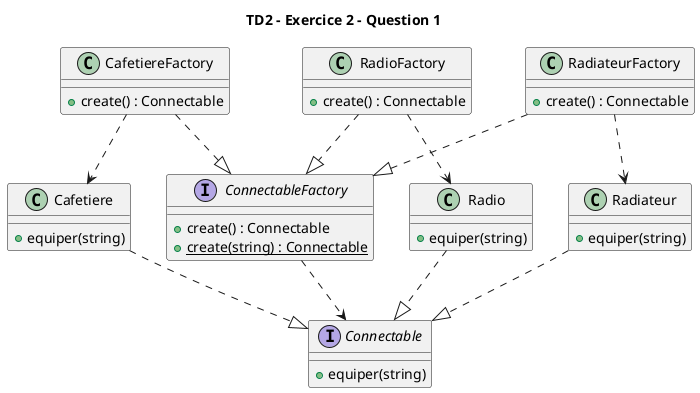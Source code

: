 
@startuml

title TD2 - Exercice 2 - Question 1

interface Connectable {
  +equiper(string)
}
ConnectableFactory ..> Connectable

class Cafetiere{
  +equiper(string)
}
Cafetiere ..|> Connectable

class Radio{
  +equiper(string)
}
Radio ..|> Connectable

class Radiateur{
  +equiper(string)
}
Radiateur ..|> Connectable

interface ConnectableFactory{
  
  +create() : Connectable
  +{static}create(string) : Connectable
}

class CafetiereFactory{
  +create() : Connectable 
}
CafetiereFactory ..|> ConnectableFactory
CafetiereFactory ..> Cafetiere

class RadioFactory{
  +create() : Connectable 
}
RadioFactory ..|> ConnectableFactory
RadioFactory ..> Radio

class RadiateurFactory{
  +create() : Connectable 
}
RadiateurFactory ..|> ConnectableFactory
RadiateurFactory ..> Radiateur

@enduml